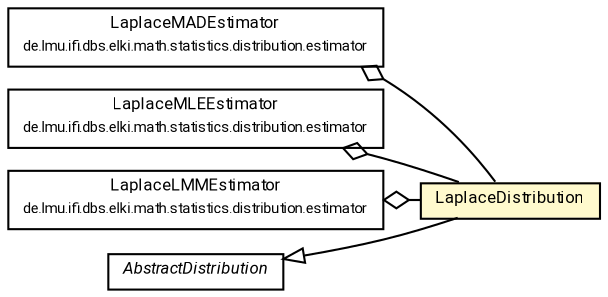 #!/usr/local/bin/dot
#
# Class diagram 
# Generated by UMLGraph version R5_7_2-60-g0e99a6 (http://www.spinellis.gr/umlgraph/)
#

digraph G {
	graph [fontnames="svg"]
	edge [fontname="Roboto",fontsize=7,labelfontname="Roboto",labelfontsize=7,color="black"];
	node [fontname="Roboto",fontcolor="black",fontsize=8,shape=plaintext,margin=0,width=0,height=0];
	nodesep=0.15;
	ranksep=0.25;
	rankdir=LR;
	// de.lmu.ifi.dbs.elki.math.statistics.distribution.LaplaceDistribution
	c6146187 [label=<<table title="de.lmu.ifi.dbs.elki.math.statistics.distribution.LaplaceDistribution" border="0" cellborder="1" cellspacing="0" cellpadding="2" bgcolor="lemonChiffon" href="LaplaceDistribution.html" target="_parent">
		<tr><td><table border="0" cellspacing="0" cellpadding="1">
		<tr><td align="center" balign="center"> <font face="Roboto">LaplaceDistribution</font> </td></tr>
		</table></td></tr>
		</table>>, URL="LaplaceDistribution.html"];
	// de.lmu.ifi.dbs.elki.math.statistics.distribution.estimator.LaplaceMADEstimator
	c6146196 [label=<<table title="de.lmu.ifi.dbs.elki.math.statistics.distribution.estimator.LaplaceMADEstimator" border="0" cellborder="1" cellspacing="0" cellpadding="2" href="estimator/LaplaceMADEstimator.html" target="_parent">
		<tr><td><table border="0" cellspacing="0" cellpadding="1">
		<tr><td align="center" balign="center"> <font face="Roboto">LaplaceMADEstimator</font> </td></tr>
		<tr><td align="center" balign="center"> <font face="Roboto" point-size="7.0">de.lmu.ifi.dbs.elki.math.statistics.distribution.estimator</font> </td></tr>
		</table></td></tr>
		</table>>, URL="estimator/LaplaceMADEstimator.html"];
	// de.lmu.ifi.dbs.elki.math.statistics.distribution.estimator.LaplaceMLEEstimator
	c6146251 [label=<<table title="de.lmu.ifi.dbs.elki.math.statistics.distribution.estimator.LaplaceMLEEstimator" border="0" cellborder="1" cellspacing="0" cellpadding="2" href="estimator/LaplaceMLEEstimator.html" target="_parent">
		<tr><td><table border="0" cellspacing="0" cellpadding="1">
		<tr><td align="center" balign="center"> <font face="Roboto">LaplaceMLEEstimator</font> </td></tr>
		<tr><td align="center" balign="center"> <font face="Roboto" point-size="7.0">de.lmu.ifi.dbs.elki.math.statistics.distribution.estimator</font> </td></tr>
		</table></td></tr>
		</table>>, URL="estimator/LaplaceMLEEstimator.html"];
	// de.lmu.ifi.dbs.elki.math.statistics.distribution.estimator.LaplaceLMMEstimator
	c6146274 [label=<<table title="de.lmu.ifi.dbs.elki.math.statistics.distribution.estimator.LaplaceLMMEstimator" border="0" cellborder="1" cellspacing="0" cellpadding="2" href="estimator/LaplaceLMMEstimator.html" target="_parent">
		<tr><td><table border="0" cellspacing="0" cellpadding="1">
		<tr><td align="center" balign="center"> <font face="Roboto">LaplaceLMMEstimator</font> </td></tr>
		<tr><td align="center" balign="center"> <font face="Roboto" point-size="7.0">de.lmu.ifi.dbs.elki.math.statistics.distribution.estimator</font> </td></tr>
		</table></td></tr>
		</table>>, URL="estimator/LaplaceLMMEstimator.html"];
	// de.lmu.ifi.dbs.elki.math.statistics.distribution.AbstractDistribution
	c6146334 [label=<<table title="de.lmu.ifi.dbs.elki.math.statistics.distribution.AbstractDistribution" border="0" cellborder="1" cellspacing="0" cellpadding="2" href="AbstractDistribution.html" target="_parent">
		<tr><td><table border="0" cellspacing="0" cellpadding="1">
		<tr><td align="center" balign="center"> <font face="Roboto"><i>AbstractDistribution</i></font> </td></tr>
		</table></td></tr>
		</table>>, URL="AbstractDistribution.html"];
	// de.lmu.ifi.dbs.elki.math.statistics.distribution.LaplaceDistribution extends de.lmu.ifi.dbs.elki.math.statistics.distribution.AbstractDistribution
	c6146334 -> c6146187 [arrowtail=empty,dir=back,weight=10];
	// de.lmu.ifi.dbs.elki.math.statistics.distribution.estimator.LaplaceMADEstimator has de.lmu.ifi.dbs.elki.math.statistics.distribution.LaplaceDistribution
	c6146196 -> c6146187 [arrowhead=none,arrowtail=ediamond,dir=back,weight=4];
	// de.lmu.ifi.dbs.elki.math.statistics.distribution.estimator.LaplaceMLEEstimator has de.lmu.ifi.dbs.elki.math.statistics.distribution.LaplaceDistribution
	c6146251 -> c6146187 [arrowhead=none,arrowtail=ediamond,dir=back,weight=4];
	// de.lmu.ifi.dbs.elki.math.statistics.distribution.estimator.LaplaceLMMEstimator has de.lmu.ifi.dbs.elki.math.statistics.distribution.LaplaceDistribution
	c6146274 -> c6146187 [arrowhead=none,arrowtail=ediamond,dir=back,weight=4];
}

